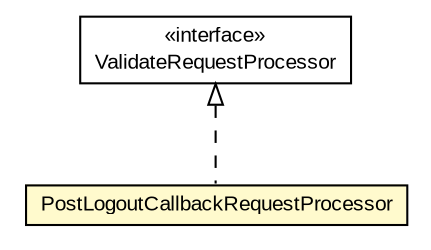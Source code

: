 #!/usr/local/bin/dot
#
# Class diagram 
# Generated by UMLGraph version R5_6-24-gf6e263 (http://www.umlgraph.org/)
#

digraph G {
	edge [fontname="arial",fontsize=10,labelfontname="arial",labelfontsize=10];
	node [fontname="arial",fontsize=10,shape=plaintext];
	nodesep=0.25;
	ranksep=0.5;
	// net.trajano.openidconnect.jaspic.internal.ValidateRequestProcessor
	c8801 [label=<<table title="net.trajano.openidconnect.jaspic.internal.ValidateRequestProcessor" border="0" cellborder="1" cellspacing="0" cellpadding="2" port="p" href="../ValidateRequestProcessor.html">
		<tr><td><table border="0" cellspacing="0" cellpadding="1">
<tr><td align="center" balign="center"> &#171;interface&#187; </td></tr>
<tr><td align="center" balign="center"> ValidateRequestProcessor </td></tr>
		</table></td></tr>
		</table>>, URL="../ValidateRequestProcessor.html", fontname="arial", fontcolor="black", fontsize=10.0];
	// net.trajano.openidconnect.jaspic.internal.processors.PostLogoutCallbackRequestProcessor
	c8814 [label=<<table title="net.trajano.openidconnect.jaspic.internal.processors.PostLogoutCallbackRequestProcessor" border="0" cellborder="1" cellspacing="0" cellpadding="2" port="p" bgcolor="lemonChiffon" href="./PostLogoutCallbackRequestProcessor.html">
		<tr><td><table border="0" cellspacing="0" cellpadding="1">
<tr><td align="center" balign="center"> PostLogoutCallbackRequestProcessor </td></tr>
		</table></td></tr>
		</table>>, URL="./PostLogoutCallbackRequestProcessor.html", fontname="arial", fontcolor="black", fontsize=10.0];
	//net.trajano.openidconnect.jaspic.internal.processors.PostLogoutCallbackRequestProcessor implements net.trajano.openidconnect.jaspic.internal.ValidateRequestProcessor
	c8801:p -> c8814:p [dir=back,arrowtail=empty,style=dashed];
}

